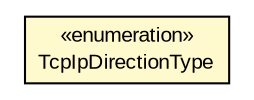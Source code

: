 #!/usr/local/bin/dot
#
# Class diagram 
# Generated by UMLGraph version R5_6-24-gf6e263 (http://www.umlgraph.org/)
#

digraph G {
	edge [fontname="arial",fontsize=10,labelfontname="arial",labelfontsize=10];
	node [fontname="arial",fontsize=10,shape=plaintext];
	nodesep=0.25;
	ranksep=0.5;
	// org.oasis_open.docs.wsdm.mows_2.TcpIpDirectionType
	c394116 [label=<<table title="org.oasis_open.docs.wsdm.mows_2.TcpIpDirectionType" border="0" cellborder="1" cellspacing="0" cellpadding="2" port="p" bgcolor="lemonChiffon" href="./TcpIpDirectionType.html">
		<tr><td><table border="0" cellspacing="0" cellpadding="1">
<tr><td align="center" balign="center"> &#171;enumeration&#187; </td></tr>
<tr><td align="center" balign="center"> TcpIpDirectionType </td></tr>
		</table></td></tr>
		</table>>, URL="./TcpIpDirectionType.html", fontname="arial", fontcolor="black", fontsize=10.0];
}

